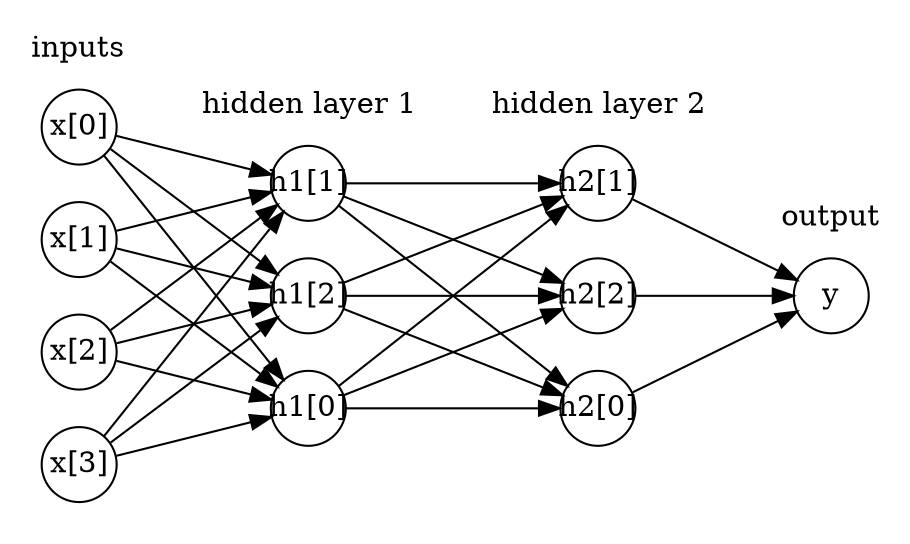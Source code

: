 digraph {
	graph [rankdir=LR splines=line]
	node [fixedsize=True shape=circle]
	subgraph cluster_0 {
		node [shape=circle]
		"x[0]"
		"x[1]"
		"x[2]"
		"x[3]"
	label = "inputs"
	color = "white"
	}
	subgraph cluster_1 {
		node [shape=circle]
		"h1[0]"
		"h1[1]"
		"h1[2]"
	label = "hidden layer 1"
	color = "white"
	}
	subgraph cluster_2 {
		node [shape=circle]
		"h2[0]"
		"h2[1]"
		"h2[2]"
	label = "hidden layer 2"
	color = "white"
	}
	subgraph cluster_3 {
		node [shape=circle]
		y
	label = "output"
	color = "white"
	}
	"x[0]" -> "h1[0]" [label=""]
	"x[0]" -> "h1[1]" [label=""]
	"x[0]" -> "h1[2]" [label=""]
	"x[1]" -> "h1[0]" [label=""]
	"x[1]" -> "h1[1]" [label=""]
	"x[1]" -> "h1[2]" [label=""]
	"x[2]" -> "h1[0]" [label=""]
	"x[2]" -> "h1[1]" [label=""]
	"x[2]" -> "h1[2]" [label=""]
	"x[3]" -> "h1[0]" [label=""]
	"x[3]" -> "h1[1]" [label=""]
	"x[3]" -> "h1[2]" [label=""]
	"h1[0]" -> "h2[0]" [label=""]
	"h1[0]" -> "h2[1]" [label=""]
	"h1[0]" -> "h2[2]" [label=""]
	"h1[1]" -> "h2[0]" [label=""]
	"h1[1]" -> "h2[1]" [label=""]
	"h1[1]" -> "h2[2]" [label=""]
	"h1[2]" -> "h2[0]" [label=""]
	"h1[2]" -> "h2[1]" [label=""]
	"h1[2]" -> "h2[2]" [label=""]
	"h2[0]" -> y [label=""]
	"h2[1]" -> y [label=""]
	"h2[2]" -> y [label=""]
}

